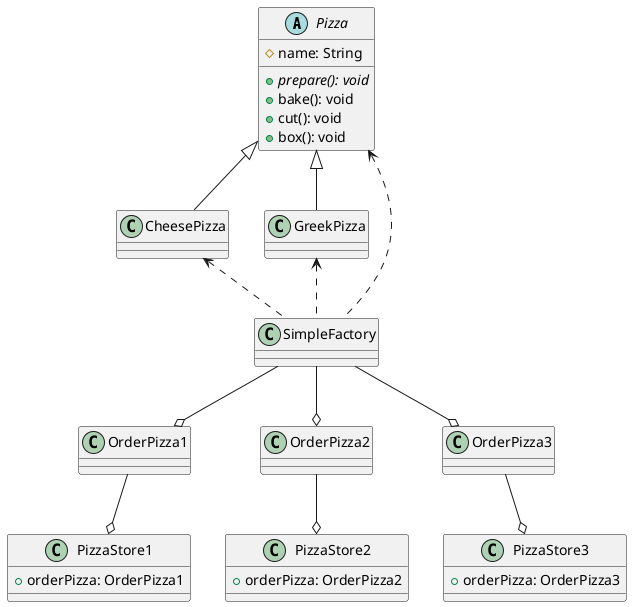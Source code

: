 @startuml

' 披萨抽象类，包含流程方法与名字字段
abstract class Pizza {
    # name: String
    + {abstract} prepare(): void
    + bake(): void
    + cut(): void
    + box(): void
}
' 具体类
class CheesePizza
class GreekPizza

' 简易工厂
class SimpleFactory

' 订单类
class OrderPizza1
class OrderPizza2
class OrderPizza3

' 披萨店
class PizzaStore1 {
    + orderPizza: OrderPizza1
}
class PizzaStore2 {
    + orderPizza: OrderPizza2
}
class PizzaStore3 {
    + orderPizza: OrderPizza3
}

' 泛化
Pizza <|-- GreekPizza
Pizza <|-- CheesePizza

' 依赖
Pizza <.. SimpleFactory
CheesePizza <.. SimpleFactory
GreekPizza <.. SimpleFactory

' 聚合
SimpleFactory --o OrderPizza1
SimpleFactory --o OrderPizza2
SimpleFactory --o OrderPizza3

' 聚合
OrderPizza1 --o PizzaStore1
OrderPizza2 --o PizzaStore2
OrderPizza3 --o PizzaStore3

@enduml